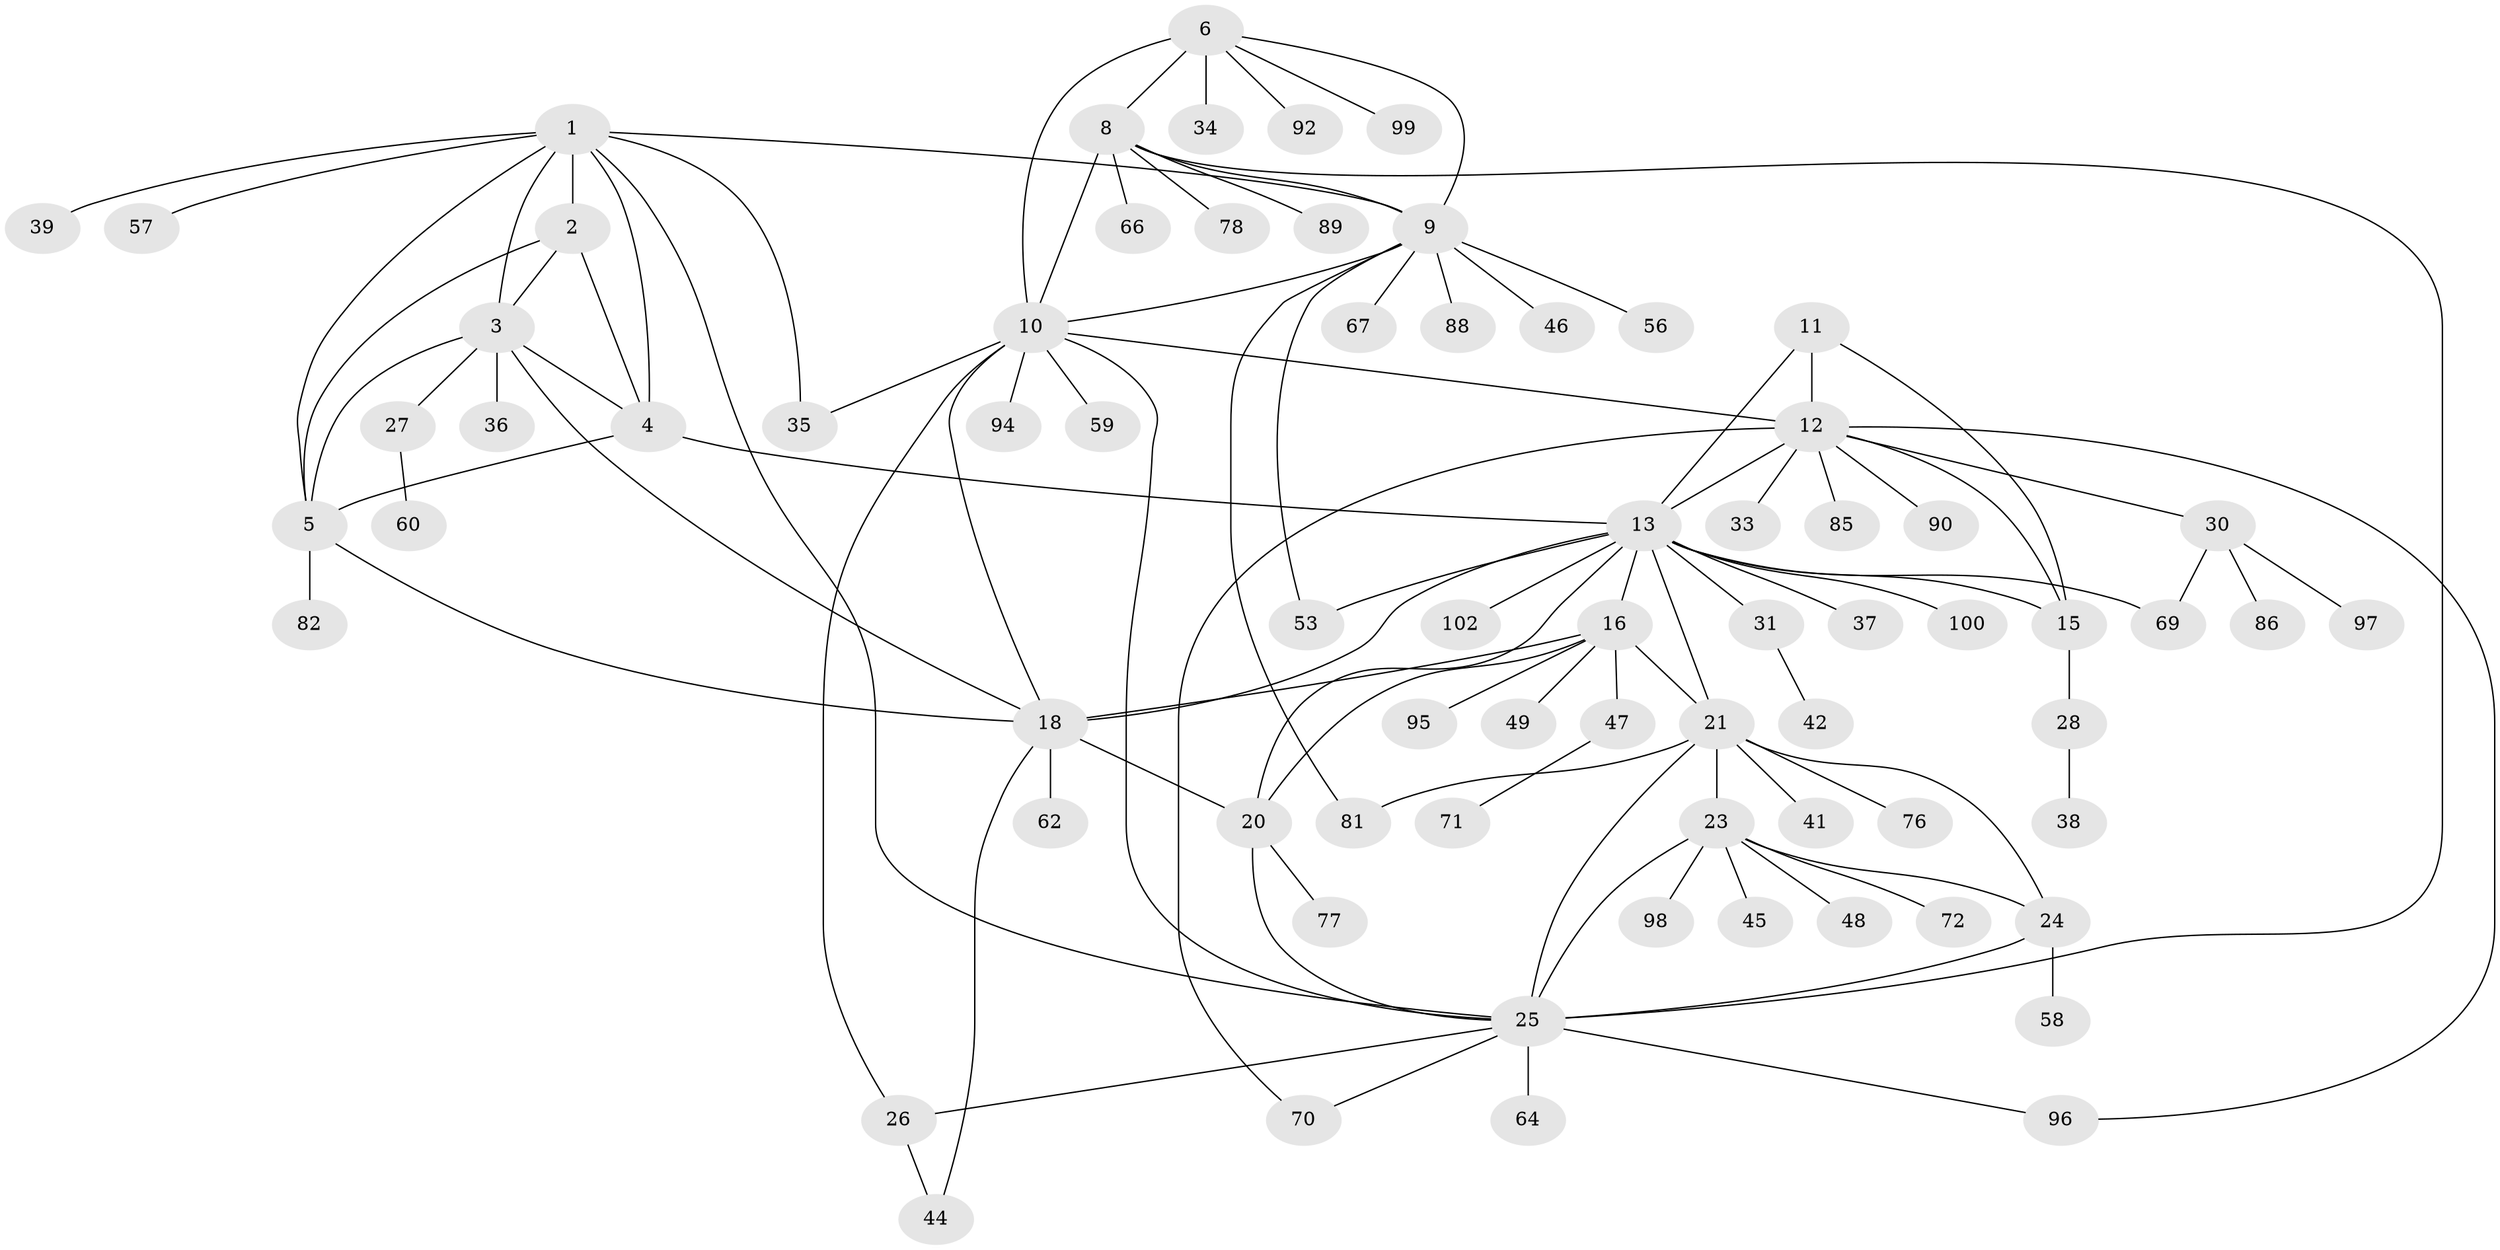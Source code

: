 // original degree distribution, {10: 0.009708737864077669, 5: 0.05825242718446602, 8: 0.038834951456310676, 6: 0.04854368932038835, 7: 0.038834951456310676, 12: 0.019417475728155338, 11: 0.009708737864077669, 9: 0.019417475728155338, 13: 0.009708737864077669, 3: 0.04854368932038835, 2: 0.1650485436893204, 1: 0.5339805825242718}
// Generated by graph-tools (version 1.1) at 2025/42/03/06/25 10:42:07]
// undirected, 73 vertices, 107 edges
graph export_dot {
graph [start="1"]
  node [color=gray90,style=filled];
  1 [super="+87"];
  2 [super="+50"];
  3 [super="+40"];
  4 [super="+55"];
  5 [super="+29"];
  6 [super="+7"];
  8 [super="+93"];
  9 [super="+74"];
  10 [super="+75"];
  11 [super="+51"];
  12 [super="+14"];
  13 [super="+19"];
  15 [super="+54"];
  16 [super="+17"];
  18 [super="+32"];
  20 [super="+63"];
  21 [super="+22"];
  23 [super="+84"];
  24 [super="+65"];
  25 [super="+52"];
  26;
  27;
  28 [super="+91"];
  30 [super="+43"];
  31 [super="+68"];
  33;
  34;
  35;
  36;
  37 [super="+101"];
  38;
  39;
  41;
  42 [super="+80"];
  44;
  45;
  46;
  47 [super="+61"];
  48;
  49 [super="+73"];
  53;
  56;
  57;
  58;
  59;
  60;
  62;
  64;
  66;
  67;
  69;
  70;
  71 [super="+83"];
  72 [super="+79"];
  76 [super="+103"];
  77;
  78;
  81;
  82;
  85;
  86;
  88;
  89;
  90;
  92;
  94;
  95;
  96;
  97;
  98;
  99;
  100;
  102;
  1 -- 2;
  1 -- 3;
  1 -- 4;
  1 -- 5;
  1 -- 9;
  1 -- 25;
  1 -- 35;
  1 -- 39;
  1 -- 57;
  2 -- 3;
  2 -- 4;
  2 -- 5;
  3 -- 4;
  3 -- 5;
  3 -- 27;
  3 -- 36;
  3 -- 18;
  4 -- 5;
  4 -- 13;
  5 -- 18;
  5 -- 82;
  6 -- 8 [weight=2];
  6 -- 9 [weight=2];
  6 -- 10 [weight=2];
  6 -- 34;
  6 -- 92;
  6 -- 99;
  8 -- 9;
  8 -- 10;
  8 -- 66;
  8 -- 78;
  8 -- 89;
  8 -- 25;
  9 -- 10;
  9 -- 46;
  9 -- 53;
  9 -- 56;
  9 -- 67;
  9 -- 81;
  9 -- 88;
  10 -- 18;
  10 -- 25;
  10 -- 26;
  10 -- 35;
  10 -- 59;
  10 -- 94;
  10 -- 12 [weight=2];
  11 -- 12 [weight=2];
  11 -- 13;
  11 -- 15;
  12 -- 13 [weight=2];
  12 -- 15 [weight=2];
  12 -- 33;
  12 -- 70;
  12 -- 96;
  12 -- 85;
  12 -- 90;
  12 -- 30;
  13 -- 15;
  13 -- 21;
  13 -- 37;
  13 -- 53;
  13 -- 100;
  13 -- 102;
  13 -- 16 [weight=2];
  13 -- 18;
  13 -- 20;
  13 -- 69;
  13 -- 31;
  15 -- 28;
  16 -- 18 [weight=2];
  16 -- 20 [weight=2];
  16 -- 49;
  16 -- 95;
  16 -- 47;
  16 -- 21;
  18 -- 20;
  18 -- 44;
  18 -- 62;
  20 -- 25;
  20 -- 77;
  21 -- 23 [weight=2];
  21 -- 24 [weight=2];
  21 -- 25 [weight=2];
  21 -- 41;
  21 -- 81;
  21 -- 76;
  23 -- 24;
  23 -- 25;
  23 -- 45;
  23 -- 48;
  23 -- 72;
  23 -- 98;
  24 -- 25;
  24 -- 58;
  25 -- 26;
  25 -- 64;
  25 -- 70;
  25 -- 96;
  26 -- 44;
  27 -- 60;
  28 -- 38;
  30 -- 69;
  30 -- 86;
  30 -- 97;
  31 -- 42;
  47 -- 71;
}
